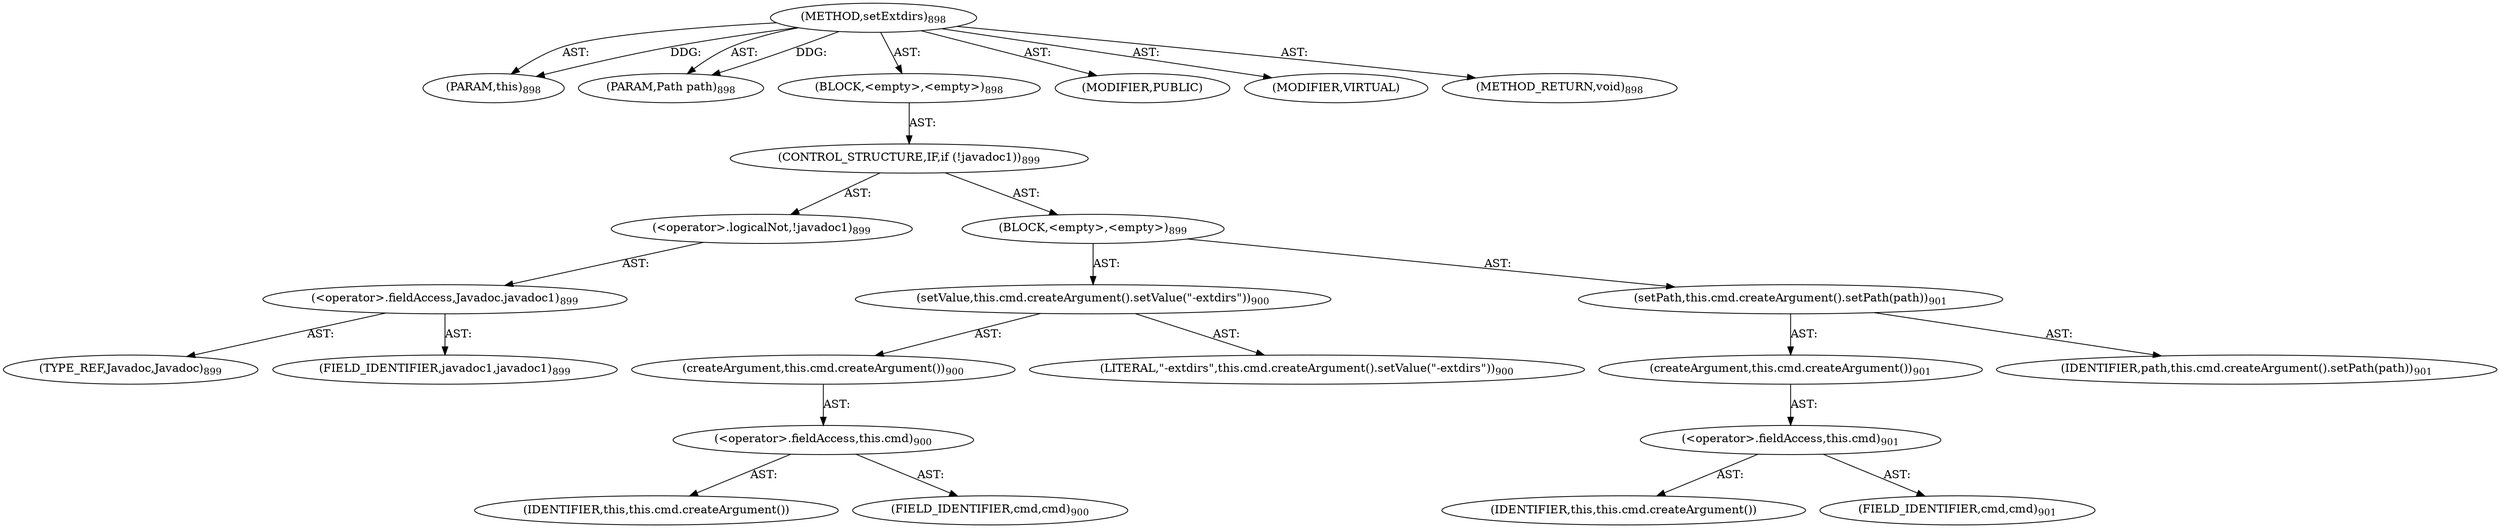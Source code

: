 digraph "setExtdirs" {  
"111669149761" [label = <(METHOD,setExtdirs)<SUB>898</SUB>> ]
"115964117149" [label = <(PARAM,this)<SUB>898</SUB>> ]
"115964117150" [label = <(PARAM,Path path)<SUB>898</SUB>> ]
"25769803874" [label = <(BLOCK,&lt;empty&gt;,&lt;empty&gt;)<SUB>898</SUB>> ]
"47244640289" [label = <(CONTROL_STRUCTURE,IF,if (!javadoc1))<SUB>899</SUB>> ]
"30064771367" [label = <(&lt;operator&gt;.logicalNot,!javadoc1)<SUB>899</SUB>> ]
"30064771368" [label = <(&lt;operator&gt;.fieldAccess,Javadoc.javadoc1)<SUB>899</SUB>> ]
"180388626440" [label = <(TYPE_REF,Javadoc,Javadoc)<SUB>899</SUB>> ]
"55834574951" [label = <(FIELD_IDENTIFIER,javadoc1,javadoc1)<SUB>899</SUB>> ]
"25769803875" [label = <(BLOCK,&lt;empty&gt;,&lt;empty&gt;)<SUB>899</SUB>> ]
"30064771369" [label = <(setValue,this.cmd.createArgument().setValue(&quot;-extdirs&quot;))<SUB>900</SUB>> ]
"30064771370" [label = <(createArgument,this.cmd.createArgument())<SUB>900</SUB>> ]
"30064771371" [label = <(&lt;operator&gt;.fieldAccess,this.cmd)<SUB>900</SUB>> ]
"68719477028" [label = <(IDENTIFIER,this,this.cmd.createArgument())> ]
"55834574952" [label = <(FIELD_IDENTIFIER,cmd,cmd)<SUB>900</SUB>> ]
"90194313252" [label = <(LITERAL,&quot;-extdirs&quot;,this.cmd.createArgument().setValue(&quot;-extdirs&quot;))<SUB>900</SUB>> ]
"30064771372" [label = <(setPath,this.cmd.createArgument().setPath(path))<SUB>901</SUB>> ]
"30064771373" [label = <(createArgument,this.cmd.createArgument())<SUB>901</SUB>> ]
"30064771374" [label = <(&lt;operator&gt;.fieldAccess,this.cmd)<SUB>901</SUB>> ]
"68719477029" [label = <(IDENTIFIER,this,this.cmd.createArgument())> ]
"55834574953" [label = <(FIELD_IDENTIFIER,cmd,cmd)<SUB>901</SUB>> ]
"68719477030" [label = <(IDENTIFIER,path,this.cmd.createArgument().setPath(path))<SUB>901</SUB>> ]
"133143986355" [label = <(MODIFIER,PUBLIC)> ]
"133143986356" [label = <(MODIFIER,VIRTUAL)> ]
"128849018945" [label = <(METHOD_RETURN,void)<SUB>898</SUB>> ]
  "111669149761" -> "115964117149"  [ label = "AST: "] 
  "111669149761" -> "115964117150"  [ label = "AST: "] 
  "111669149761" -> "25769803874"  [ label = "AST: "] 
  "111669149761" -> "133143986355"  [ label = "AST: "] 
  "111669149761" -> "133143986356"  [ label = "AST: "] 
  "111669149761" -> "128849018945"  [ label = "AST: "] 
  "25769803874" -> "47244640289"  [ label = "AST: "] 
  "47244640289" -> "30064771367"  [ label = "AST: "] 
  "47244640289" -> "25769803875"  [ label = "AST: "] 
  "30064771367" -> "30064771368"  [ label = "AST: "] 
  "30064771368" -> "180388626440"  [ label = "AST: "] 
  "30064771368" -> "55834574951"  [ label = "AST: "] 
  "25769803875" -> "30064771369"  [ label = "AST: "] 
  "25769803875" -> "30064771372"  [ label = "AST: "] 
  "30064771369" -> "30064771370"  [ label = "AST: "] 
  "30064771369" -> "90194313252"  [ label = "AST: "] 
  "30064771370" -> "30064771371"  [ label = "AST: "] 
  "30064771371" -> "68719477028"  [ label = "AST: "] 
  "30064771371" -> "55834574952"  [ label = "AST: "] 
  "30064771372" -> "30064771373"  [ label = "AST: "] 
  "30064771372" -> "68719477030"  [ label = "AST: "] 
  "30064771373" -> "30064771374"  [ label = "AST: "] 
  "30064771374" -> "68719477029"  [ label = "AST: "] 
  "30064771374" -> "55834574953"  [ label = "AST: "] 
  "111669149761" -> "115964117149"  [ label = "DDG: "] 
  "111669149761" -> "115964117150"  [ label = "DDG: "] 
}
